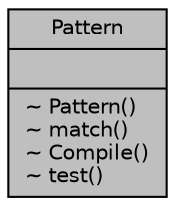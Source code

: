 digraph "Pattern"
{
  edge [fontname="Helvetica",fontsize="10",labelfontname="Helvetica",labelfontsize="10"];
  node [fontname="Helvetica",fontsize="10",shape=record];
  Node1 [label="{Pattern\n||~ Pattern()\l~ match()\l~ Compile()\l~ test()\l}",height=0.2,width=0.4,color="black", fillcolor="grey75", style="filled", fontcolor="black"];
}
